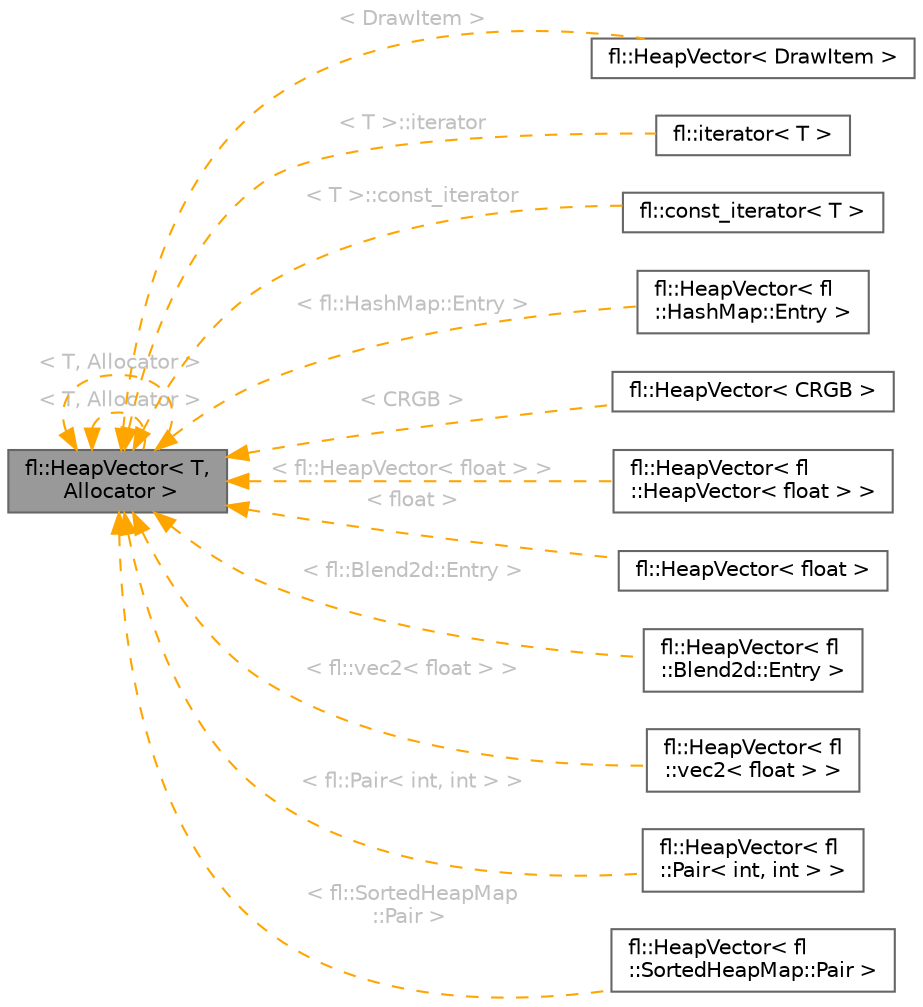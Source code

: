 digraph "fl::HeapVector&lt; T, Allocator &gt;"
{
 // INTERACTIVE_SVG=YES
 // LATEX_PDF_SIZE
  bgcolor="transparent";
  edge [fontname=Helvetica,fontsize=10,labelfontname=Helvetica,labelfontsize=10];
  node [fontname=Helvetica,fontsize=10,shape=box,height=0.2,width=0.4];
  rankdir="LR";
  Node1 [id="Node000001",label="fl::HeapVector\< T,\l Allocator \>",height=0.2,width=0.4,color="gray40", fillcolor="grey60", style="filled", fontcolor="black",tooltip=" "];
  Node1 -> Node1 [id="edge1_Node000001_Node000001",dir="back",color="orange",style="dashed",tooltip=" ",label=" \< T, Allocator \>",fontcolor="grey" ];
  Node1 -> Node2 [id="edge2_Node000001_Node000002",dir="back",color="orange",style="dashed",tooltip=" ",label=" \< DrawItem \>",fontcolor="grey" ];
  Node2 [id="Node000002",label="fl::HeapVector\< DrawItem \>",height=0.2,width=0.4,color="gray40", fillcolor="white", style="filled",URL="$db/ddd/classfl_1_1_heap_vector.html",tooltip=" "];
  Node1 -> Node3 [id="edge3_Node000001_Node000003",dir="back",color="orange",style="dashed",tooltip=" ",label=" \< T \>::iterator",fontcolor="grey" ];
  Node3 [id="Node000003",label="fl::iterator\< T \>",height=0.2,width=0.4,color="gray40", fillcolor="white", style="filled",URL="$db/ddd/classfl_1_1_heap_vector.html",tooltip=" "];
  Node1 -> Node4 [id="edge4_Node000001_Node000004",dir="back",color="orange",style="dashed",tooltip=" ",label=" \< T \>::const_iterator",fontcolor="grey" ];
  Node4 [id="Node000004",label="fl::const_iterator\< T \>",height=0.2,width=0.4,color="gray40", fillcolor="white", style="filled",URL="$db/ddd/classfl_1_1_heap_vector.html",tooltip=" "];
  Node1 -> Node1 [id="edge5_Node000001_Node000001",dir="back",color="orange",style="dashed",tooltip=" ",label=" \< T, Allocator \>",fontcolor="grey" ];
  Node1 -> Node5 [id="edge6_Node000001_Node000005",dir="back",color="orange",style="dashed",tooltip=" ",label=" \< fl::HashMap::Entry \>",fontcolor="grey" ];
  Node5 [id="Node000005",label="fl::HeapVector\< fl\l::HashMap::Entry \>",height=0.2,width=0.4,color="gray40", fillcolor="white", style="filled",URL="$db/ddd/classfl_1_1_heap_vector.html",tooltip=" "];
  Node1 -> Node6 [id="edge7_Node000001_Node000006",dir="back",color="orange",style="dashed",tooltip=" ",label=" \< CRGB \>",fontcolor="grey" ];
  Node6 [id="Node000006",label="fl::HeapVector\< CRGB \>",height=0.2,width=0.4,color="gray40", fillcolor="white", style="filled",URL="$db/ddd/classfl_1_1_heap_vector.html",tooltip=" "];
  Node1 -> Node7 [id="edge8_Node000001_Node000007",dir="back",color="orange",style="dashed",tooltip=" ",label=" \< fl::HeapVector\< float \> \>",fontcolor="grey" ];
  Node7 [id="Node000007",label="fl::HeapVector\< fl\l::HeapVector\< float \> \>",height=0.2,width=0.4,color="gray40", fillcolor="white", style="filled",URL="$db/ddd/classfl_1_1_heap_vector.html",tooltip=" "];
  Node1 -> Node8 [id="edge9_Node000001_Node000008",dir="back",color="orange",style="dashed",tooltip=" ",label=" \< float \>",fontcolor="grey" ];
  Node8 [id="Node000008",label="fl::HeapVector\< float \>",height=0.2,width=0.4,color="gray40", fillcolor="white", style="filled",URL="$db/ddd/classfl_1_1_heap_vector.html",tooltip=" "];
  Node1 -> Node9 [id="edge10_Node000001_Node000009",dir="back",color="orange",style="dashed",tooltip=" ",label=" \< fl::Blend2d::Entry \>",fontcolor="grey" ];
  Node9 [id="Node000009",label="fl::HeapVector\< fl\l::Blend2d::Entry \>",height=0.2,width=0.4,color="gray40", fillcolor="white", style="filled",URL="$db/ddd/classfl_1_1_heap_vector.html",tooltip=" "];
  Node1 -> Node10 [id="edge11_Node000001_Node000010",dir="back",color="orange",style="dashed",tooltip=" ",label=" \< fl::vec2\< float \> \>",fontcolor="grey" ];
  Node10 [id="Node000010",label="fl::HeapVector\< fl\l::vec2\< float \> \>",height=0.2,width=0.4,color="gray40", fillcolor="white", style="filled",URL="$db/ddd/classfl_1_1_heap_vector.html",tooltip=" "];
  Node1 -> Node11 [id="edge12_Node000001_Node000011",dir="back",color="orange",style="dashed",tooltip=" ",label=" \< fl::Pair\< int, int \> \>",fontcolor="grey" ];
  Node11 [id="Node000011",label="fl::HeapVector\< fl\l::Pair\< int, int \> \>",height=0.2,width=0.4,color="gray40", fillcolor="white", style="filled",URL="$db/ddd/classfl_1_1_heap_vector.html",tooltip=" "];
  Node1 -> Node12 [id="edge13_Node000001_Node000012",dir="back",color="orange",style="dashed",tooltip=" ",label=" \< fl::SortedHeapMap\l::Pair \>",fontcolor="grey" ];
  Node12 [id="Node000012",label="fl::HeapVector\< fl\l::SortedHeapMap::Pair \>",height=0.2,width=0.4,color="gray40", fillcolor="white", style="filled",URL="$db/ddd/classfl_1_1_heap_vector.html",tooltip=" "];
}
